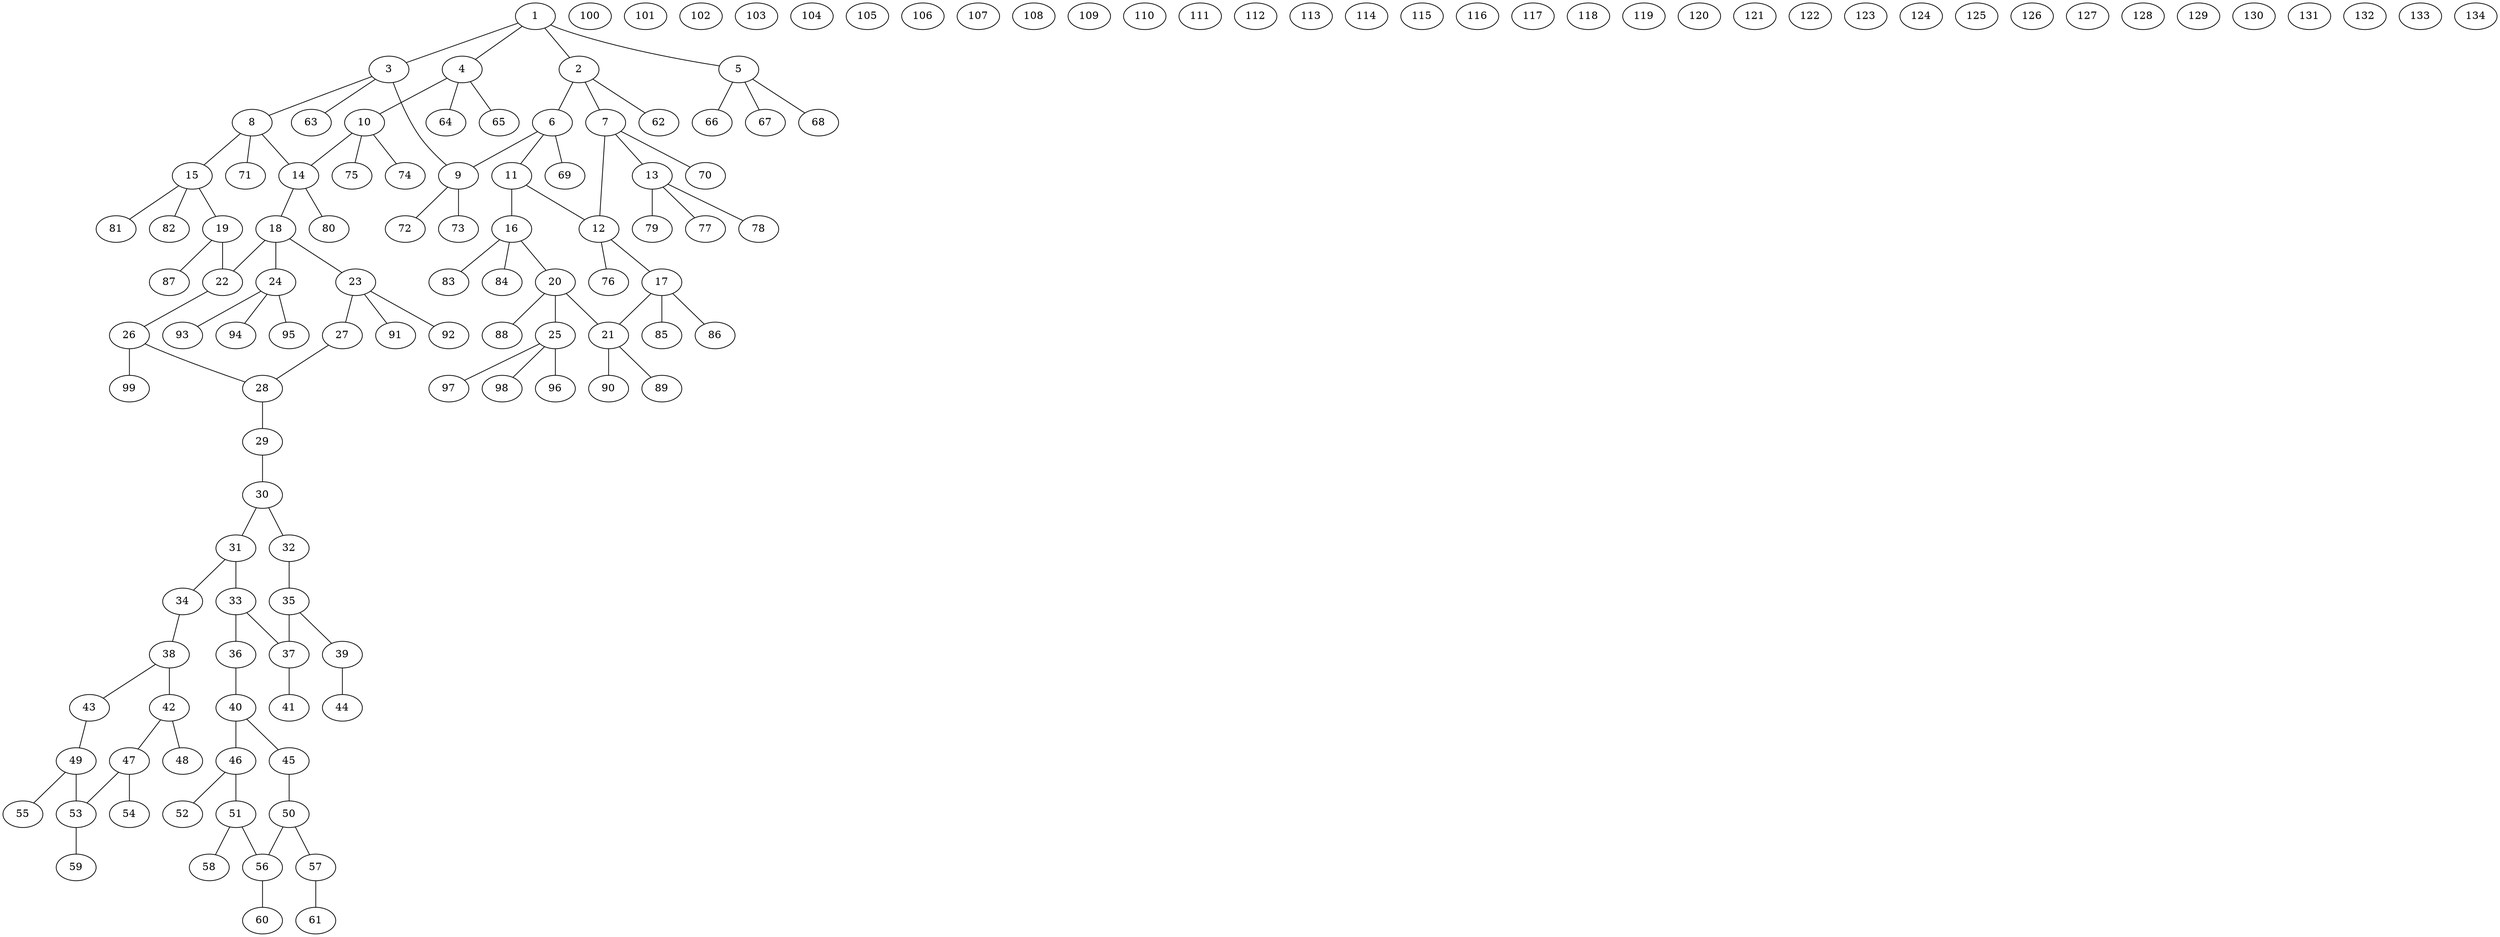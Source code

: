 graph molecule_3328 {
	1	 [chem=C];
	2	 [chem=C];
	1 -- 2	 [valence=1];
	3	 [chem=C];
	1 -- 3	 [valence=1];
	4	 [chem=C];
	1 -- 4	 [valence=1];
	5	 [chem=C];
	1 -- 5	 [valence=1];
	6	 [chem=C];
	2 -- 6	 [valence=1];
	7	 [chem=C];
	2 -- 7	 [valence=1];
	62	 [chem=H];
	2 -- 62	 [valence=1];
	8	 [chem=C];
	3 -- 8	 [valence=1];
	9	 [chem=C];
	3 -- 9	 [valence=1];
	63	 [chem=H];
	3 -- 63	 [valence=1];
	10	 [chem=C];
	4 -- 10	 [valence=1];
	64	 [chem=H];
	4 -- 64	 [valence=1];
	65	 [chem=H];
	4 -- 65	 [valence=1];
	66	 [chem=H];
	5 -- 66	 [valence=1];
	67	 [chem=H];
	5 -- 67	 [valence=1];
	68	 [chem=H];
	5 -- 68	 [valence=1];
	6 -- 9	 [valence=1];
	11	 [chem=N];
	6 -- 11	 [valence=1];
	69	 [chem=H];
	6 -- 69	 [valence=1];
	12	 [chem=C];
	7 -- 12	 [valence=1];
	13	 [chem=C];
	7 -- 13	 [valence=1];
	70	 [chem=H];
	7 -- 70	 [valence=1];
	14	 [chem=C];
	8 -- 14	 [valence=1];
	15	 [chem=C];
	8 -- 15	 [valence=1];
	71	 [chem=H];
	8 -- 71	 [valence=1];
	72	 [chem=H];
	9 -- 72	 [valence=1];
	73	 [chem=H];
	9 -- 73	 [valence=1];
	10 -- 14	 [valence=1];
	74	 [chem=H];
	10 -- 74	 [valence=1];
	75	 [chem=H];
	10 -- 75	 [valence=1];
	11 -- 12	 [valence=1];
	16	 [chem=C];
	11 -- 16	 [valence=1];
	17	 [chem=C];
	12 -- 17	 [valence=1];
	76	 [chem=H];
	12 -- 76	 [valence=1];
	77	 [chem=H];
	13 -- 77	 [valence=1];
	78	 [chem=H];
	13 -- 78	 [valence=1];
	79	 [chem=H];
	13 -- 79	 [valence=1];
	18	 [chem=C];
	14 -- 18	 [valence=1];
	80	 [chem=H];
	14 -- 80	 [valence=1];
	19	 [chem=C];
	15 -- 19	 [valence=1];
	81	 [chem=H];
	15 -- 81	 [valence=1];
	82	 [chem=H];
	15 -- 82	 [valence=1];
	20	 [chem=C];
	16 -- 20	 [valence=1];
	83	 [chem=H];
	16 -- 83	 [valence=1];
	84	 [chem=H];
	16 -- 84	 [valence=1];
	21	 [chem=C];
	17 -- 21	 [valence=1];
	85	 [chem=H];
	17 -- 85	 [valence=1];
	86	 [chem=H];
	17 -- 86	 [valence=1];
	22	 [chem=C];
	18 -- 22	 [valence=1];
	23	 [chem=C];
	18 -- 23	 [valence=1];
	24	 [chem=C];
	18 -- 24	 [valence=1];
	19 -- 22	 [valence=2];
	87	 [chem=H];
	19 -- 87	 [valence=1];
	20 -- 21	 [valence=1];
	25	 [chem=C];
	20 -- 25	 [valence=1];
	88	 [chem=H];
	20 -- 88	 [valence=1];
	89	 [chem=H];
	21 -- 89	 [valence=1];
	90	 [chem=H];
	21 -- 90	 [valence=1];
	26	 [chem=C];
	22 -- 26	 [valence=1];
	27	 [chem=C];
	23 -- 27	 [valence=1];
	91	 [chem=H];
	23 -- 91	 [valence=1];
	92	 [chem=H];
	23 -- 92	 [valence=1];
	93	 [chem=H];
	24 -- 93	 [valence=1];
	94	 [chem=H];
	24 -- 94	 [valence=1];
	95	 [chem=H];
	24 -- 95	 [valence=1];
	96	 [chem=H];
	25 -- 96	 [valence=1];
	97	 [chem=H];
	25 -- 97	 [valence=1];
	98	 [chem=H];
	25 -- 98	 [valence=1];
	28	 [chem=C];
	26 -- 28	 [valence=1];
	99	 [chem=H];
	26 -- 99	 [valence=1];
	27 -- 28	 [valence=1];
	29	 [chem=O];
	28 -- 29	 [valence=1];
	30	 [chem=C];
	29 -- 30	 [valence=1];
	31	 [chem=C];
	30 -- 31	 [valence=1];
	32	 [chem=O];
	30 -- 32	 [valence=1];
	33	 [chem=C];
	31 -- 33	 [valence=1];
	34	 [chem=O];
	31 -- 34	 [valence=1];
	35	 [chem=C];
	32 -- 35	 [valence=1];
	36	 [chem=O];
	33 -- 36	 [valence=1];
	37	 [chem=C];
	33 -- 37	 [valence=1];
	38	 [chem=C];
	34 -- 38	 [valence=1];
	35 -- 37	 [valence=1];
	39	 [chem=C];
	35 -- 39	 [valence=1];
	40	 [chem=C];
	36 -- 40	 [valence=1];
	41	 [chem=O];
	37 -- 41	 [valence=1];
	42	 [chem=C];
	38 -- 42	 [valence=1];
	43	 [chem=O];
	38 -- 43	 [valence=1];
	44	 [chem=O];
	39 -- 44	 [valence=1];
	45	 [chem=O];
	40 -- 45	 [valence=1];
	46	 [chem=C];
	40 -- 46	 [valence=1];
	47	 [chem=C];
	42 -- 47	 [valence=1];
	48	 [chem=O];
	42 -- 48	 [valence=1];
	49	 [chem=C];
	43 -- 49	 [valence=1];
	50	 [chem=C];
	45 -- 50	 [valence=1];
	51	 [chem=C];
	46 -- 51	 [valence=1];
	52	 [chem=O];
	46 -- 52	 [valence=1];
	53	 [chem=C];
	47 -- 53	 [valence=1];
	54	 [chem=O];
	47 -- 54	 [valence=1];
	49 -- 53	 [valence=1];
	55	 [chem=C];
	49 -- 55	 [valence=1];
	56	 [chem=C];
	50 -- 56	 [valence=1];
	57	 [chem=C];
	50 -- 57	 [valence=1];
	51 -- 56	 [valence=1];
	58	 [chem=O];
	51 -- 58	 [valence=1];
	59	 [chem=O];
	53 -- 59	 [valence=1];
	60	 [chem=O];
	56 -- 60	 [valence=1];
	61	 [chem=O];
	57 -- 61	 [valence=1];
	100	 [chem=H];
	101	 [chem=H];
	102	 [chem=H];
	103	 [chem=H];
	104	 [chem=H];
	105	 [chem=H];
	106	 [chem=H];
	107	 [chem=H];
	108	 [chem=H];
	109	 [chem=H];
	110	 [chem=H];
	111	 [chem=H];
	112	 [chem=H];
	113	 [chem=H];
	114	 [chem=H];
	115	 [chem=H];
	116	 [chem=H];
	117	 [chem=H];
	118	 [chem=H];
	119	 [chem=H];
	120	 [chem=H];
	121	 [chem=H];
	122	 [chem=H];
	123	 [chem=H];
	124	 [chem=H];
	125	 [chem=H];
	126	 [chem=H];
	127	 [chem=H];
	128	 [chem=H];
	129	 [chem=H];
	130	 [chem=H];
	131	 [chem=H];
	132	 [chem=H];
	133	 [chem=H];
	134	 [chem=H];
}
